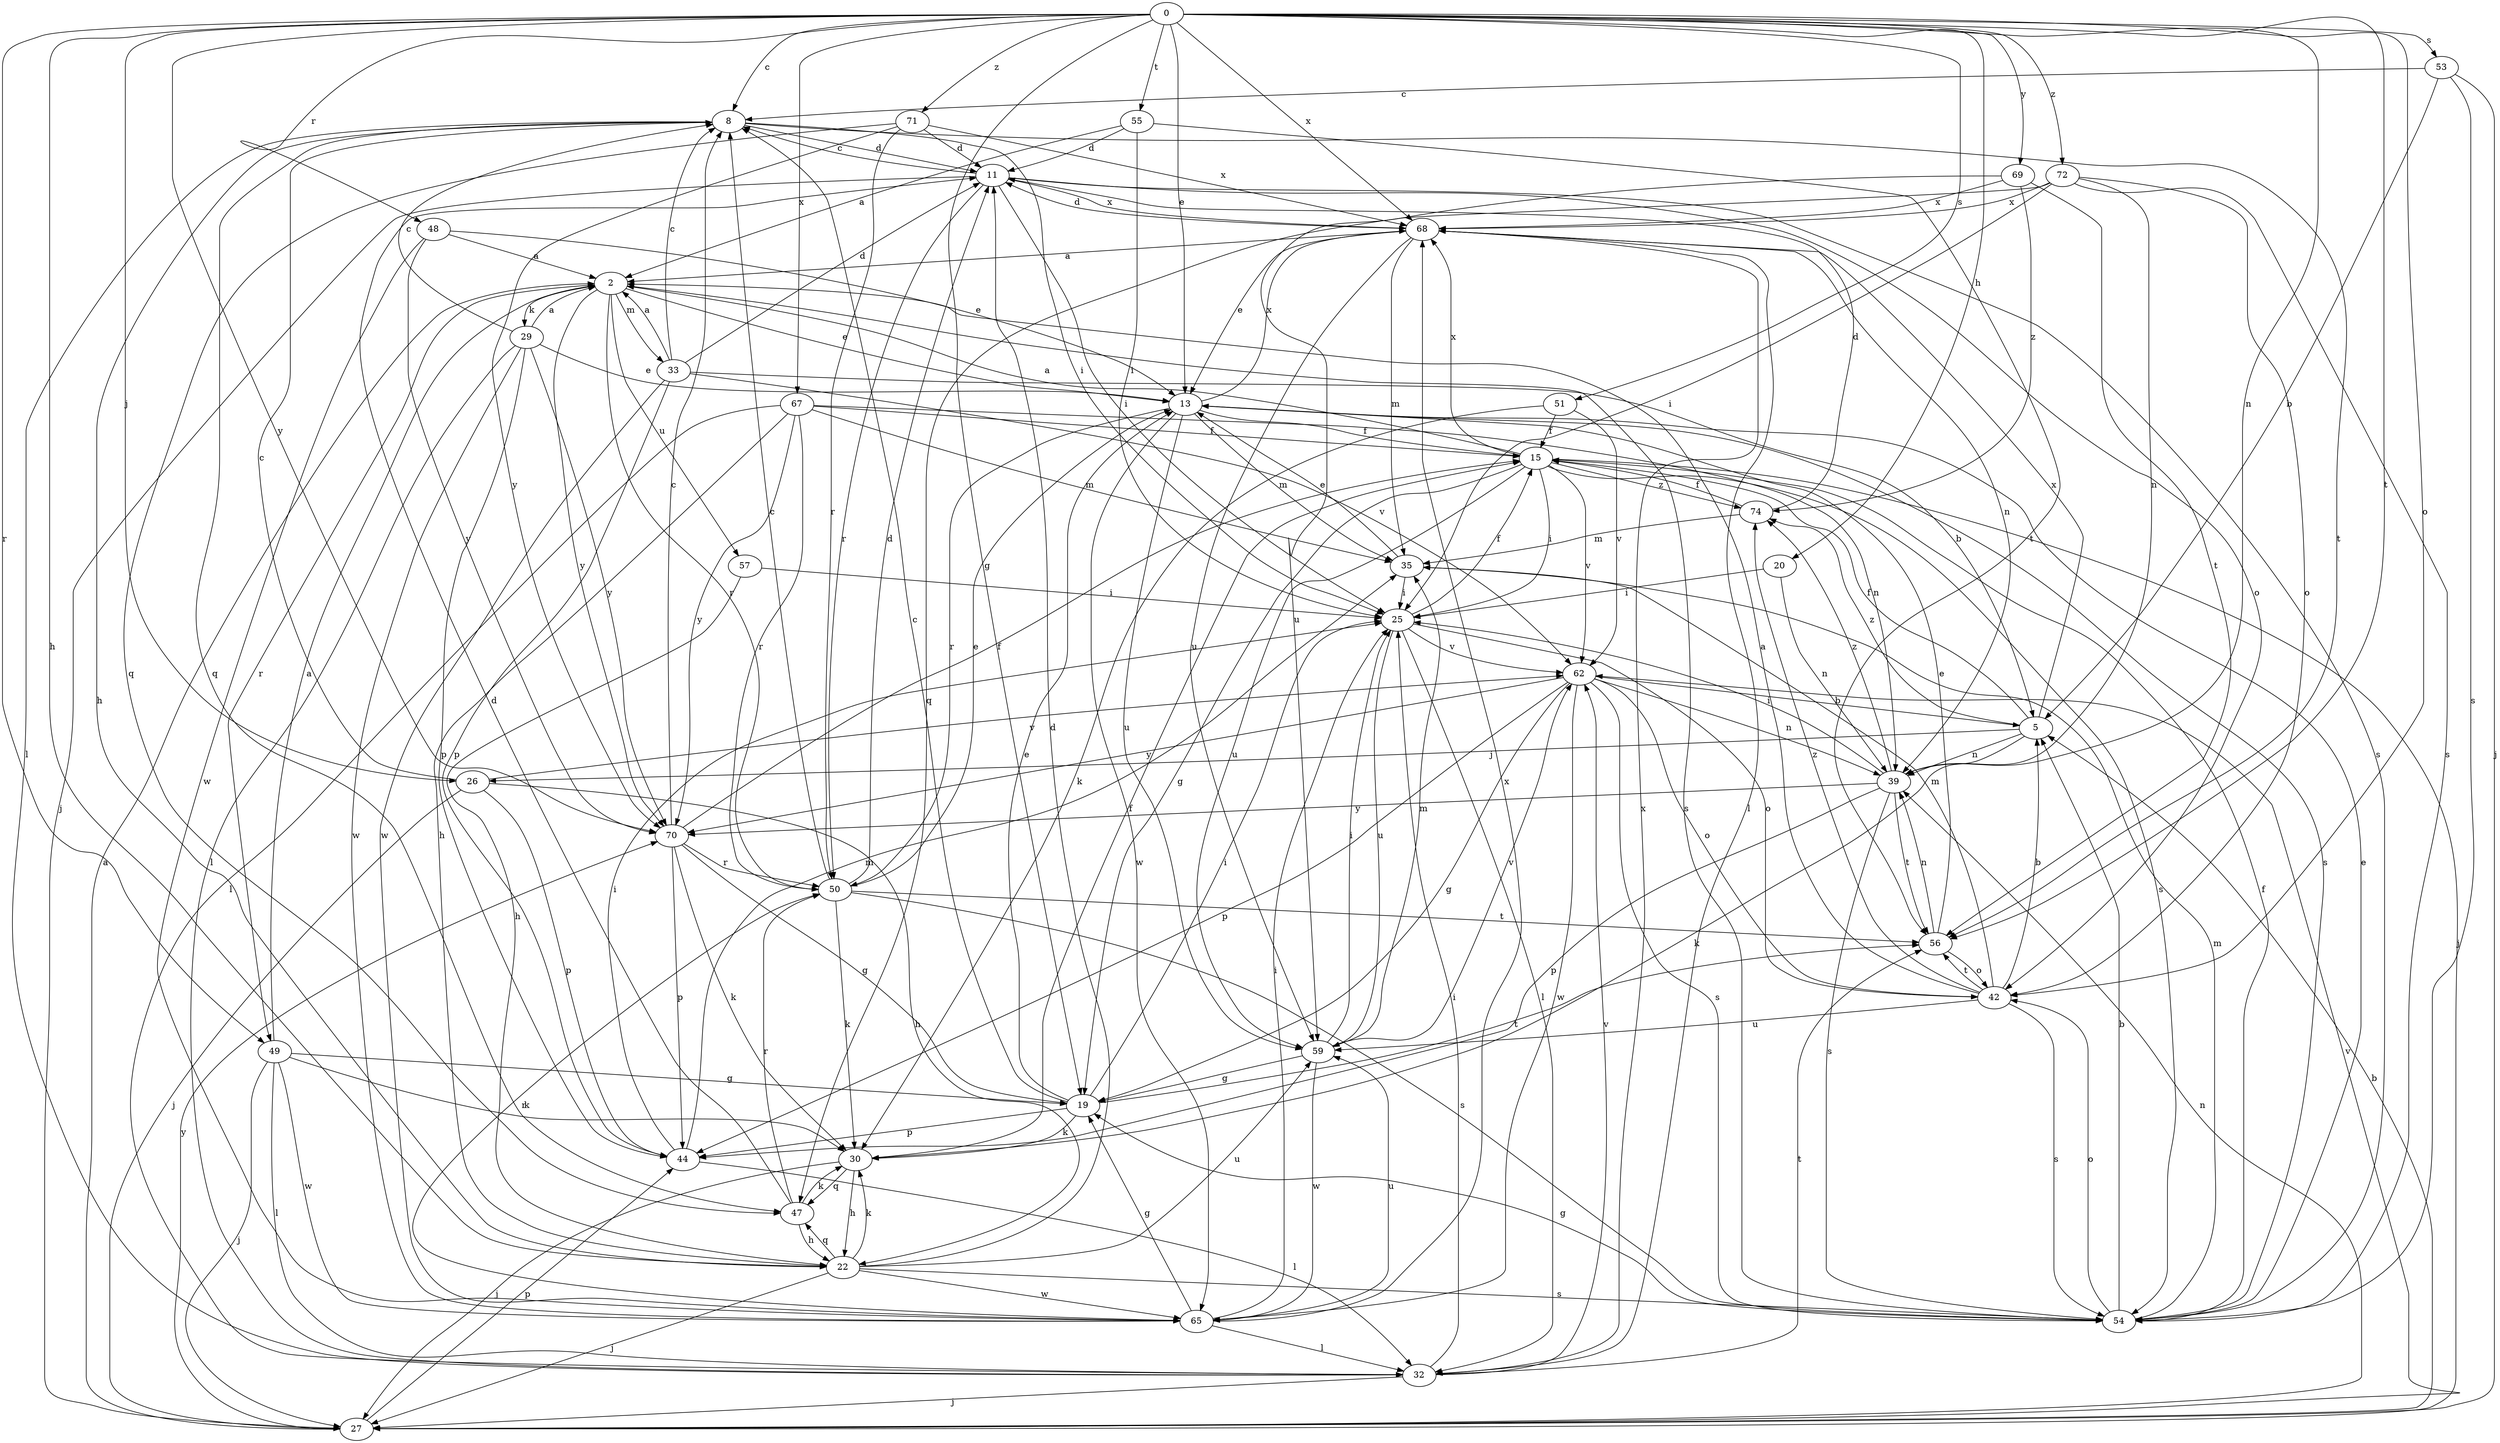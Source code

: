strict digraph  {
0;
2;
5;
8;
11;
13;
15;
19;
20;
22;
25;
26;
27;
29;
30;
32;
33;
35;
39;
42;
44;
47;
48;
49;
50;
51;
53;
54;
55;
56;
57;
59;
62;
65;
67;
68;
69;
70;
71;
72;
74;
0 -> 8  [label=c];
0 -> 13  [label=e];
0 -> 19  [label=g];
0 -> 20  [label=h];
0 -> 22  [label=h];
0 -> 26  [label=j];
0 -> 39  [label=n];
0 -> 42  [label=o];
0 -> 48  [label=r];
0 -> 49  [label=r];
0 -> 51  [label=s];
0 -> 53  [label=s];
0 -> 55  [label=t];
0 -> 56  [label=t];
0 -> 67  [label=x];
0 -> 68  [label=x];
0 -> 69  [label=y];
0 -> 70  [label=y];
0 -> 71  [label=z];
0 -> 72  [label=z];
2 -> 13  [label=e];
2 -> 29  [label=k];
2 -> 33  [label=m];
2 -> 49  [label=r];
2 -> 50  [label=r];
2 -> 54  [label=s];
2 -> 57  [label=u];
2 -> 70  [label=y];
5 -> 15  [label=f];
5 -> 26  [label=j];
5 -> 30  [label=k];
5 -> 39  [label=n];
5 -> 68  [label=x];
5 -> 74  [label=z];
8 -> 11  [label=d];
8 -> 22  [label=h];
8 -> 25  [label=i];
8 -> 32  [label=l];
8 -> 47  [label=q];
8 -> 56  [label=t];
11 -> 8  [label=c];
11 -> 25  [label=i];
11 -> 27  [label=j];
11 -> 42  [label=o];
11 -> 50  [label=r];
11 -> 54  [label=s];
11 -> 68  [label=x];
13 -> 15  [label=f];
13 -> 35  [label=m];
13 -> 50  [label=r];
13 -> 54  [label=s];
13 -> 59  [label=u];
13 -> 65  [label=w];
13 -> 68  [label=x];
15 -> 2  [label=a];
15 -> 19  [label=g];
15 -> 25  [label=i];
15 -> 27  [label=j];
15 -> 54  [label=s];
15 -> 59  [label=u];
15 -> 62  [label=v];
15 -> 68  [label=x];
15 -> 74  [label=z];
19 -> 8  [label=c];
19 -> 13  [label=e];
19 -> 25  [label=i];
19 -> 30  [label=k];
19 -> 44  [label=p];
19 -> 56  [label=t];
20 -> 25  [label=i];
20 -> 39  [label=n];
22 -> 11  [label=d];
22 -> 27  [label=j];
22 -> 30  [label=k];
22 -> 47  [label=q];
22 -> 54  [label=s];
22 -> 59  [label=u];
22 -> 65  [label=w];
25 -> 15  [label=f];
25 -> 32  [label=l];
25 -> 42  [label=o];
25 -> 59  [label=u];
25 -> 62  [label=v];
26 -> 8  [label=c];
26 -> 22  [label=h];
26 -> 27  [label=j];
26 -> 44  [label=p];
26 -> 62  [label=v];
27 -> 2  [label=a];
27 -> 5  [label=b];
27 -> 39  [label=n];
27 -> 44  [label=p];
27 -> 62  [label=v];
27 -> 70  [label=y];
29 -> 2  [label=a];
29 -> 8  [label=c];
29 -> 13  [label=e];
29 -> 32  [label=l];
29 -> 44  [label=p];
29 -> 65  [label=w];
29 -> 70  [label=y];
30 -> 15  [label=f];
30 -> 22  [label=h];
30 -> 27  [label=j];
30 -> 47  [label=q];
32 -> 25  [label=i];
32 -> 27  [label=j];
32 -> 56  [label=t];
32 -> 62  [label=v];
32 -> 68  [label=x];
33 -> 2  [label=a];
33 -> 5  [label=b];
33 -> 8  [label=c];
33 -> 11  [label=d];
33 -> 44  [label=p];
33 -> 62  [label=v];
33 -> 65  [label=w];
35 -> 13  [label=e];
35 -> 25  [label=i];
39 -> 25  [label=i];
39 -> 44  [label=p];
39 -> 54  [label=s];
39 -> 56  [label=t];
39 -> 70  [label=y];
39 -> 74  [label=z];
42 -> 2  [label=a];
42 -> 5  [label=b];
42 -> 35  [label=m];
42 -> 54  [label=s];
42 -> 56  [label=t];
42 -> 59  [label=u];
42 -> 74  [label=z];
44 -> 25  [label=i];
44 -> 32  [label=l];
44 -> 35  [label=m];
47 -> 11  [label=d];
47 -> 22  [label=h];
47 -> 30  [label=k];
47 -> 50  [label=r];
48 -> 2  [label=a];
48 -> 13  [label=e];
48 -> 65  [label=w];
48 -> 70  [label=y];
49 -> 2  [label=a];
49 -> 19  [label=g];
49 -> 27  [label=j];
49 -> 30  [label=k];
49 -> 32  [label=l];
49 -> 65  [label=w];
50 -> 8  [label=c];
50 -> 11  [label=d];
50 -> 13  [label=e];
50 -> 30  [label=k];
50 -> 54  [label=s];
50 -> 56  [label=t];
51 -> 15  [label=f];
51 -> 30  [label=k];
51 -> 62  [label=v];
53 -> 5  [label=b];
53 -> 8  [label=c];
53 -> 27  [label=j];
53 -> 54  [label=s];
54 -> 5  [label=b];
54 -> 13  [label=e];
54 -> 15  [label=f];
54 -> 19  [label=g];
54 -> 35  [label=m];
54 -> 42  [label=o];
55 -> 2  [label=a];
55 -> 11  [label=d];
55 -> 25  [label=i];
55 -> 56  [label=t];
56 -> 13  [label=e];
56 -> 39  [label=n];
56 -> 42  [label=o];
57 -> 22  [label=h];
57 -> 25  [label=i];
59 -> 19  [label=g];
59 -> 25  [label=i];
59 -> 35  [label=m];
59 -> 62  [label=v];
59 -> 65  [label=w];
62 -> 5  [label=b];
62 -> 19  [label=g];
62 -> 39  [label=n];
62 -> 42  [label=o];
62 -> 44  [label=p];
62 -> 54  [label=s];
62 -> 65  [label=w];
62 -> 70  [label=y];
65 -> 19  [label=g];
65 -> 25  [label=i];
65 -> 32  [label=l];
65 -> 50  [label=r];
65 -> 59  [label=u];
65 -> 68  [label=x];
67 -> 15  [label=f];
67 -> 22  [label=h];
67 -> 32  [label=l];
67 -> 35  [label=m];
67 -> 39  [label=n];
67 -> 50  [label=r];
67 -> 70  [label=y];
68 -> 2  [label=a];
68 -> 11  [label=d];
68 -> 13  [label=e];
68 -> 32  [label=l];
68 -> 35  [label=m];
68 -> 39  [label=n];
68 -> 59  [label=u];
69 -> 56  [label=t];
69 -> 59  [label=u];
69 -> 68  [label=x];
69 -> 74  [label=z];
70 -> 8  [label=c];
70 -> 15  [label=f];
70 -> 19  [label=g];
70 -> 30  [label=k];
70 -> 44  [label=p];
70 -> 50  [label=r];
71 -> 11  [label=d];
71 -> 47  [label=q];
71 -> 50  [label=r];
71 -> 68  [label=x];
71 -> 70  [label=y];
72 -> 25  [label=i];
72 -> 39  [label=n];
72 -> 42  [label=o];
72 -> 47  [label=q];
72 -> 54  [label=s];
72 -> 68  [label=x];
74 -> 11  [label=d];
74 -> 15  [label=f];
74 -> 35  [label=m];
}
